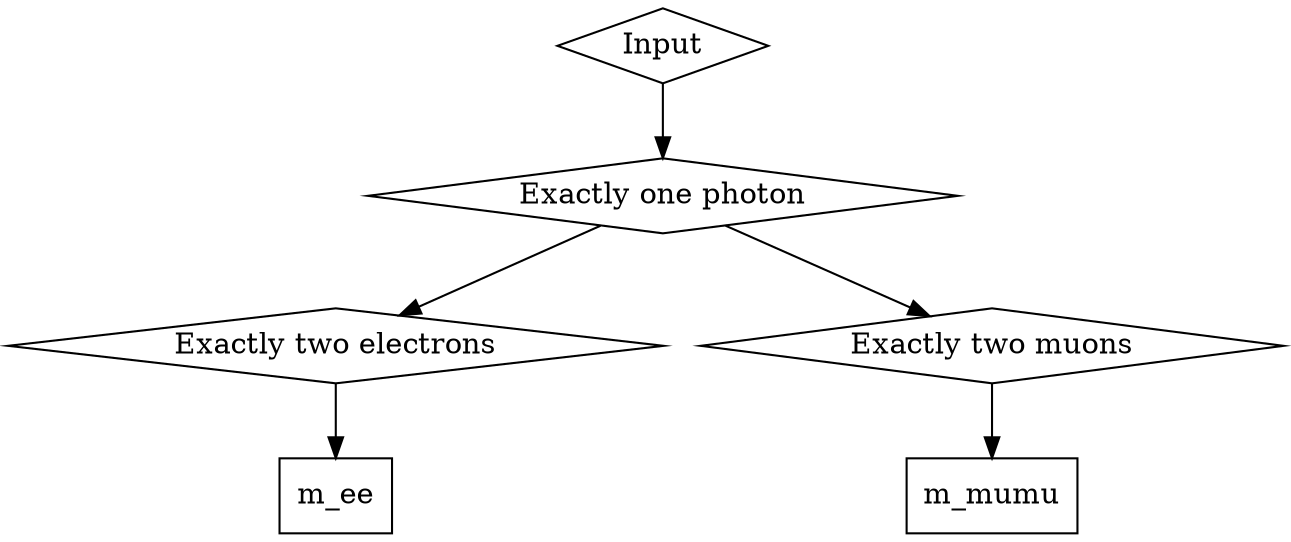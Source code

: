 digraph G {
  0[label="Input" shape=diamond];
  1[label="Exactly one photon" shape=diamond];
  2[label="Exactly two electrons" shape=diamond];
  4[label="m_ee" shape=box];
  5[label="Exactly two muons" shape=diamond];
  7[label="m_mumu" shape=box];
  0->1->2->4;
  1->5->7;
}
